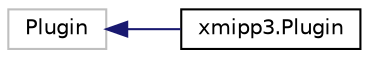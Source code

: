 digraph "Graphical Class Hierarchy"
{
  edge [fontname="Helvetica",fontsize="10",labelfontname="Helvetica",labelfontsize="10"];
  node [fontname="Helvetica",fontsize="10",shape=record];
  rankdir="LR";
  Node219 [label="Plugin",height=0.2,width=0.4,color="grey75", fillcolor="white", style="filled"];
  Node219 -> Node0 [dir="back",color="midnightblue",fontsize="10",style="solid",fontname="Helvetica"];
  Node0 [label="xmipp3.Plugin",height=0.2,width=0.4,color="black", fillcolor="white", style="filled",URL="$classxmipp3_1_1Plugin.html"];
}
